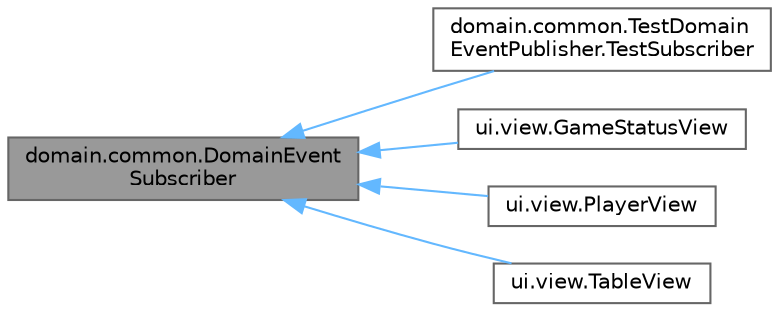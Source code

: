 digraph "domain.common.DomainEventSubscriber"
{
 // LATEX_PDF_SIZE
  bgcolor="transparent";
  edge [fontname=Helvetica,fontsize=10,labelfontname=Helvetica,labelfontsize=10];
  node [fontname=Helvetica,fontsize=10,shape=box,height=0.2,width=0.4];
  rankdir="LR";
  Node1 [id="Node000001",label="domain.common.DomainEvent\lSubscriber",height=0.2,width=0.4,color="gray40", fillcolor="grey60", style="filled", fontcolor="black",tooltip="Interfaz para suscriptores de eventos de dominio."];
  Node1 -> Node2 [id="edge1_Node000001_Node000002",dir="back",color="steelblue1",style="solid",tooltip=" "];
  Node2 [id="Node000002",label="domain.common.TestDomain\lEventPublisher.TestSubscriber",height=0.2,width=0.4,color="gray40", fillcolor="white", style="filled",tooltip=" "];
  Node1 -> Node3 [id="edge2_Node000001_Node000003",dir="back",color="steelblue1",style="solid",tooltip=" "];
  Node3 [id="Node000003",label="ui.view.GameStatusView",height=0.2,width=0.4,color="gray40", fillcolor="white", style="filled",URL="$classui_1_1view_1_1_game_status_view.html",tooltip=" "];
  Node1 -> Node4 [id="edge3_Node000001_Node000004",dir="back",color="steelblue1",style="solid",tooltip=" "];
  Node4 [id="Node000004",label="ui.view.PlayerView",height=0.2,width=0.4,color="gray40", fillcolor="white", style="filled",URL="$classui_1_1view_1_1_player_view.html",tooltip=" "];
  Node1 -> Node5 [id="edge4_Node000001_Node000005",dir="back",color="steelblue1",style="solid",tooltip=" "];
  Node5 [id="Node000005",label="ui.view.TableView",height=0.2,width=0.4,color="gray40", fillcolor="white", style="filled",URL="$classui_1_1view_1_1_table_view.html",tooltip=" "];
}
